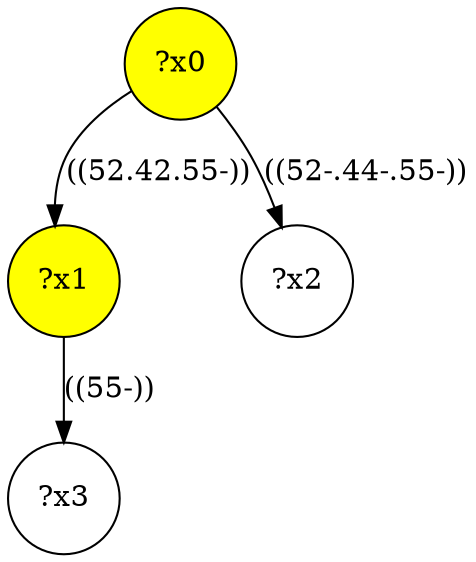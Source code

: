 digraph g {
	x0 [fillcolor="yellow", style="filled," shape=circle, label="?x0"];
	x1 [fillcolor="yellow", style="filled," shape=circle, label="?x1"];
	x0 -> x1 [label="((52.42.55-))"];
	x2 [shape=circle, label="?x2"];
	x0 -> x2 [label="((52-.44-.55-))"];
	x3 [shape=circle, label="?x3"];
	x1 -> x3 [label="((55-))"];
}
